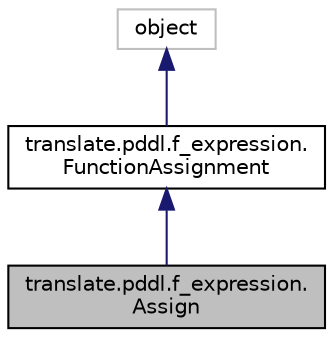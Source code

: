 digraph "translate.pddl.f_expression.Assign"
{
  edge [fontname="Helvetica",fontsize="10",labelfontname="Helvetica",labelfontsize="10"];
  node [fontname="Helvetica",fontsize="10",shape=record];
  Node1 [label="translate.pddl.f_expression.\lAssign",height=0.2,width=0.4,color="black", fillcolor="grey75", style="filled", fontcolor="black"];
  Node2 -> Node1 [dir="back",color="midnightblue",fontsize="10",style="solid",fontname="Helvetica"];
  Node2 [label="translate.pddl.f_expression.\lFunctionAssignment",height=0.2,width=0.4,color="black", fillcolor="white", style="filled",URL="$classtranslate_1_1pddl_1_1f__expression_1_1FunctionAssignment.html"];
  Node3 -> Node2 [dir="back",color="midnightblue",fontsize="10",style="solid",fontname="Helvetica"];
  Node3 [label="object",height=0.2,width=0.4,color="grey75", fillcolor="white", style="filled"];
}
